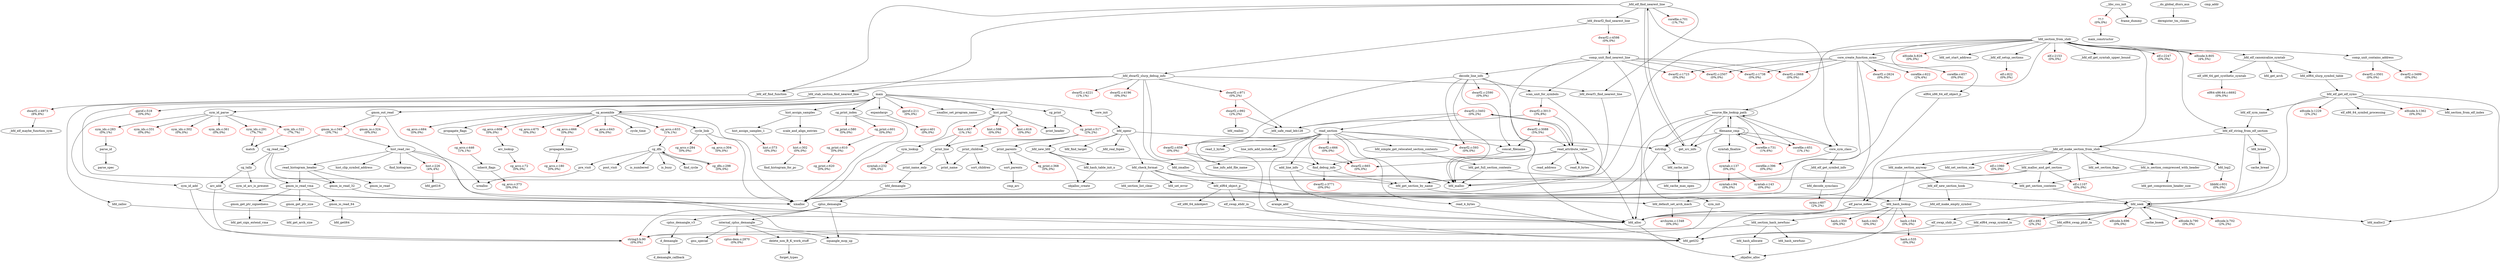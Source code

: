 digraph G {
node0 [ label="_bfd_safe_read_leb128" ];
node1 [ label="bfd_bread" ];
node2 [ label="cplus-dem.c:2870
(0%,0%)",shape="ellipse",color = "red"];
node3 [ label="cg_print.c:601 
(0%,0%)",shape="ellipse",color = "red"];
node4 [ label="bfd_elf_get_elf_syms" ];
node5 [ label="cg_dfn.c:298 
(0%,0%)",shape="ellipse",color = "red"];
node6 [ label="xrealloc" ];
node7 [ label="bfd_default_set_arch_mach" ];
node8 [ label="gmon_out_read" ];
node9 [ label="dwarf2.c:4196
(0%,0%)",shape="ellipse",color = "red"];
node10 [ label="hist.c:302
(0%,0%)",shape="ellipse",color = "red"];
node11 [ label="core_sym_class" ];
node12 [ label="dwarf2.c:3499
(0%,0%)",shape="ellipse",color = "red"];
node13 [ label="parse_id" ];
node14 [ label="libbfd.c:931 
(0%,0%)",shape="ellipse",color = "red"];
node15 [ label="_bfd_elf_find_nearest_line" ];
node16 [ label="d_demangle_callback" ];
node17 [ label="_bfd_dwarf2_slurp_debug_info" ];
node18 [ label="bfd_log2" ];
node19 [ label="elf.c:1107
(0%,0%)",shape="ellipse",color = "red"];
node20 [ label="_bfd_real_fopen" ];
node21 [ label="hist.c:373 
(0%,0%)",shape="ellipse",color = "red"];
node22 [ label="cplus_demangle" ];
node23 [ label="_bfd_elf_get_symtab_upper_bound" ];
node24 [ label="post_visit" ];
node25 [ label="cplus_demangle_v3" ];
node26 [ label="dwarf2.c:3402
(0%,2%)",shape="ellipse",color = "red"];
node27 [ label="cg_arcs.c:643 
(0%,0%)",shape="ellipse",color = "red"];
node28 [ label="sym_ids.c:302
(0%,0%)",shape="ellipse",color = "red"];
node29 [ label="dwarf2.c:666
(0%,0%)",shape="ellipse",color = "red"];
node30 [ label="bfd_elf64_object_p" ];
node31 [ label="cg_assemble" ];
node32 [ label="_bfd_new_bfd" ];
node33 [ label="symtab.c:232
(0%,0%)",shape="ellipse",color = "red"];
node34 [ label="arc_lookup" ];
node35 [ label="_bfd_elf_find_function" ];
node36 [ label="match" ];
node37 [ label="hist_assign_samples" ];
node38 [ label="gmon_io_read_32" ];
node39 [ label="bfd_get_full_section_contents" ];
node40 [ label="read_histogram_header" ];
node41 [ label="comp_unit_find_nearest_line" ];
node42 [ label="cg_print_index" ];
node43 [ label="sym_ids.c:322
(7%,7%)",shape="ellipse",color = "red"];
node44 [ label="dwarf2.c:4598
(0%,0%)",shape="ellipse",color = "red"];
node45 [ label="parse_spec" ];
node46 [ label="dwarf2.c:2507
(0%,0%)",shape="ellipse",color = "red"];
node47 [ label="bfd_elf_string_from_elf_section" ];
node48 [ label="elf.c:2247
(0%,0%)",shape="ellipse",color = "red"];
node49 [ label="bfd_getl32" ];
node50 [ label="bfd_section_from_shdr" ];
node51 [ label="cg_read_rec" ];
node52 [ label="bfd_elf64_swap_phdr_in" ];
node53 [ label="cg_dfn" ];
node54 [ label="cycle_time" ];
node55 [ label="_bfd_elf_canonicalize_symtab" ];
node56 [ label="symtab.c:137
(0%,0%)",shape="ellipse",color = "red"];
node57 [ label="bfd_set_section_flags" ];
node58 [ label="elf_x86_64_mkobject" ];
node59 [ label="find_debug_info" ];
node60 [ label="bfd_get_arch" ];
node61 [ label="elf_swap_shdr_in" ];
node62 [ label="hist_assign_samples_1" ];
node63 [ label="sym_init" ];
node64 [ label="bfd_malloc2" ];
node65 [ label="bfd_zalloc" ];
node66 [ label="cg_print.c:620
(0%,0%)",shape="ellipse",color = "red"];
node67 [ label="corefile.c:622
(2%,4%)",shape="ellipse",color = "red"];
node68 [ label="gprof.c:518 
(0%,0%)",shape="ellipse",color = "red"];
node69 [ label="gmon_io_read_64" ];
node70 [ label="symtab.c:94 
(0%,0%)",shape="ellipse",color = "red"];
node71 [ label="is_numbered" ];
node72 [ label="hist.c:657
(1%,1%)",shape="ellipse",color = "red"];
node73 [ label="syms.c:607
(2%,2%)",shape="ellipse",color = "red"];
node74 [ label="bfd_zmalloc" ];
node75 [ label="cache_bread" ];
node76 [ label="bfd_elf64_slurp_symbol_table" ];
node77 [ label="elfcode.h:1229
(2%,2%)",shape="ellipse",color = "red"];
node78 [ label="_bfd_stab_section_find_nearest_line" ];
node79 [ label="dwarf2.c:1738
(0%,0%)",shape="ellipse",color = "red"];
node80 [ label="elf_x86_64_symbol_processing" ];
node81 [ label="core_init" ];
node82 [ label="cg_arcs.c:373
(0%,0%)",shape="ellipse",color = "red"];
node83 [ label="gmon_get_ptr_signedness" ];
node84 [ label="find_histogram_for_pc" ];
node85 [ label="hist_read_rec" ];
node86 [ label="gmon_get_ptr_size" ];
node87 [ label="sym_id_add" ];
node88 [ label="sym_ids.c:361
(0%,0%)",shape="ellipse",color = "red"];
node89 [ label="bfd_simple_get_relocated_section_contents" ];
node90 [ label="symtab.c:143
(0%,0%)",shape="ellipse",color = "red"];
node91 [ label="internal_cplus_demangle" ];
node92 [ label="corefile.c:731
(1%,6%)",shape="ellipse",color = "red"];
node93 [ label="bfd_malloc_and_get_section" ];
node94 [ label="bfd_make_section_anyway" ];
node95 [ label="dwarf2.c:2668
(0%,0%)",shape="ellipse",color = "red"];
node96 [ label="squangle_mop_up" ];
node97 [ label="read_2_bytes" ];
node98 [ label="hash.c:443
(0%,0%)",shape="ellipse",color = "red"];
node99 [ label="bfd_elf64_swap_symbol_in" ];
node100 [ label="decode_line_info" ];
node101 [ label="bfd_check_format" ];
node102 [ label="elfcode.h:805
(4%,5%)",shape="ellipse",color = "red"];
node103 [ label="gmon_io.c:345
(3%,7%)",shape="ellipse",color = "red"];
node104 [ label="cg_arcs.c:304
(0%,0%)",shape="ellipse",color = "red"];
node105 [ label="scale_and_align_entries" ];
node106 [ label="cg_arcs.c:180
(0%,0%)",shape="ellipse",color = "red"];
node107 [ label="cg_arcs.c:684 
(0%,0%)",shape="ellipse",color = "red"];
node108 [ label="sym_ids.c:283 
(0%,1%)",shape="ellipse",color = "red"];
node109 [ label="bfd_getl64" ];
node110 [ label="??:?
(0%,0%)",shape="ellipse",color = "red"];
node111 [ label="elf.c:822
(0%,0%)",shape="ellipse",color = "red"];
node112 [ label="read_attribute_value" ];
node113 [ label="cg_print.c:368
(0%,0%)",shape="ellipse",color = "red"];
node114 [ label="concat_filename" ];
node115 [ label="bfd_get_section_by_name" ];
node116 [ label="dwarf2.c:1723
(0%,0%)",shape="ellipse",color = "red"];
node117 [ label="cg_arcs.c:284
(0%,0%)",shape="ellipse",color = "red"];
node118 [ label="bfd_hash_allocate" ];
node119 [ label="archures.c:1348
(0%,0%)",shape="ellipse",color = "red"];
node120 [ label="dwarf2.c:4973
(8%,8%)",shape="ellipse",color = "red"];
node121 [ label="bfd_get_sign_extend_vma" ];
node122 [ label="frame_dummy" ];
node123 [ label="comp_unit_contains_address" ];
node124 [ label="__do_global_dtors_aux" ];
node125 [ label="bfd_cache_max_open" ];
node126 [ label="bfd_realloc" ];
node127 [ label="main_constructor" ];
node128 [ label="scan_unit_for_symbols" ];
node129 [ label="dwarf2.c:659
(0%,0%)",shape="ellipse",color = "red"];
node130 [ label="print_parents" ];
node131 [ label="dwarf2.c:2590
(0%,0%)",shape="ellipse",color = "red"];
node132 [ label="xmalloc" ];
node133 [ label="bfd_openr" ];
node134 [ label="sym_ids.c:291
(7%,7%)",shape="ellipse",color = "red"];
node135 [ label="bfd_hash_table_init_n" ];
node136 [ label="elf_swap_ehdr_in" ];
node137 [ label="gmon_io_read" ];
node138 [ label="delete_non_B_K_work_stuff" ];
node139 [ label="corefile.c:657
(0%,0%)",shape="ellipse",color = "red"];
node140 [ label="cg_arcs.c:608
(0%,0%)",shape="ellipse",color = "red"];
node141 [ label="elfcode.h:696 
(0%,0%)",shape="ellipse",color = "red"];
node142 [ label="_bfd_dwarf2_find_nearest_line" ];
node143 [ label="elfcode.h:1362
(0%,0%)",shape="ellipse",color = "red"];
node144 [ label="forget_types" ];
node145 [ label="_bfd_dwarf1_find_nearest_line" ];
node146 [ label="hist.c:226
(4%,4%)",shape="ellipse",color = "red"];
node147 [ label="bfd_is_section_compressed_with_header" ];
node148 [ label="hist_clip_symbol_address" ];
node149 [ label="bfd_set_section_size" ];
node150 [ label="elf_x86_64_get_synthetic_symtab" ];
node151 [ label="cg_arcs.c:72
(0%,0%)",shape="ellipse",color = "red"];
node152 [ label="bfd_section_hash_newfunc" ];
node153 [ label="bfd_malloc" ];
node154 [ label="elf_parse_notes" ];
node155 [ label="print_name" ];
node156 [ label="bfd_decode_symclass" ];
node157 [ label="_bfd_elf_maybe_function_sym" ];
node158 [ label="bfd_alloc" ];
node159 [ label="source_file_lookup_path" ];
node160 [ label="sort_children" ];
node161 [ label="elf.c:1060
(0%,0%)",shape="ellipse",color = "red"];
node162 [ label="is_busy" ];
node163 [ label="gmon_io_read_vma" ];
node164 [ label="hash.c:535 
(0%,0%)",shape="ellipse",color = "red"];
node165 [ label="pre_visit" ];
node166 [ label="cg_print.c:580 
(0%,0%)",shape="ellipse",color = "red"];
node167 [ label="sym_lookup" ];
node168 [ label="cg_print.c:610
(0%,0%)",shape="ellipse",color = "red"];
node169 [ label="corefile.c:651 
(1%,1%)",shape="ellipse",color = "red"];
node170 [ label="bfd_cache_init" ];
node171 [ label="bfd_get_arch_size" ];
node172 [ label="expandargv" ];
node173 [ label="corefile.c:701
(1%,7%)",shape="ellipse",color = "red"];
node174 [ label="cg_print" ];
node175 [ label="elfcode.h:828
(0%,0%)",shape="ellipse",color = "red"];
node176 [ label="dwarf2.c:971
(0%,2%)",shape="ellipse",color = "red"];
node177 [ label="filename_cmp" ];
node178 [ label="print_children" ];
node179 [ label="hash.c:350
(0%,0%)",shape="ellipse",color = "red"];
node180 [ label="bfd_section_list_clear" ];
node181 [ label="bfd_demangle" ];
node182 [ label="read_8_bytes" ];
node183 [ label="cache_bseek" ];
node184 [ label="dwarf2.c:3088
(5%,5%)",shape="ellipse",color = "red"];
node185 [ label="print_line" ];
node186 [ label="gmon_io.c:324 
(0%,0%)",shape="ellipse",color = "red"];
node187 [ label="gnu_special" ];
node188 [ label="bfd_set_start_address" ];
node189 [ label="main" ];
node190 [ label="bfd_find_target" ];
node191 [ label="_bfd_elf_make_section_from_shdr" ];
node192 [ label="hist.c:598 
(0%,0%)",shape="ellipse",color = "red"];
node193 [ label="core_create_function_syms" ];
node194 [ label="line_info_add_include_dir" ];
node195 [ label="read_4_bytes" ];
node196 [ label="inherit_flags" ];
node197 [ label="elfcode.h:790
(0%,0%)",shape="ellipse",color = "red"];
node198 [ label="_bfd_elf_make_empty_symbol" ];
node199 [ label="_bfd_elf_get_symbol_info" ];
node200 [ label="print_name_only" ];
node201 [ label="bfd_hash_lookup" ];
node202 [ label="arc_add" ];
node203 [ label="gprof.c:211
(0%,0%)",shape="ellipse",color = "red"];
node204 [ label="string3.h:90
(0%,0%)",shape="ellipse",color = "red"];
node205 [ label="read_address" ];
node206 [ label="cmp_addr" ];
node207 [ label="hist.c:616
(0%,0%)",shape="ellipse",color = "red"];
node208 [ label="cg_arcs.c:666 
(0%,0%)",shape="ellipse",color = "red"];
node209 [ label="propagate_time" ];
node210 [ label="propagate_flags" ];
node211 [ label="sym_id_arc_is_present" ];
node212 [ label="print_header" ];
node213 [ label="read_section" ];
node214 [ label="__libc_csu_init" ];
node215 [ label="line_info_add_file_name" ];
node216 [ label="arange_add" ];
node217 [ label="dwarf2.c:3771
(0%,0%)",shape="ellipse",color = "red"];
node218 [ label="xmalloc_set_program_name" ];
node219 [ label="cg_arcs.c:675 
(0%,0%)",shape="ellipse",color = "red"];
node220 [ label="bfd_section_from_elf_index" ];
node221 [ label="_objalloc_alloc" ];
node222 [ label="bfd_set_error" ];
node223 [ label="dwarf2.c:665
(0%,0%)",shape="ellipse",color = "red"];
node224 [ label="bfd_get_section_contents" ];
node225 [ label="xstrdup" ];
node226 [ label="dwarf2.c:2624
(0%,0%)",shape="ellipse",color = "red"];
node227 [ label="d_demangle" ];
node228 [ label="cycle_link" ];
node229 [ label="cg_arcs.c:446
(1%,1%)",shape="ellipse",color = "red"];
node230 [ label="cg_arcs.c:633
(1%,1%)",shape="ellipse",color = "red"];
node231 [ label="corefile.c:396 
(0%,0%)",shape="ellipse",color = "red"];
node232 [ label="bfd_seek" ];
node233 [ label="dwarf2.c:593
(0%,0%)",shape="ellipse",color = "red"];
node234 [ label="_bfd_elf_new_section_hook" ];
node235 [ label="sort_parents" ];
node236 [ label="_bfd_elf_setup_sections" ];
node237 [ label="hash.c:544
(0%,0%)",shape="ellipse",color = "red"];
node238 [ label="elf64_x86_64_elf_object_p" ];
node239 [ label="argv.c:401
(0%,0%)",shape="ellipse",color = "red"];
node240 [ label="sym_ids.c:331
(0%,0%)",shape="ellipse",color = "red"];
node241 [ label="cmp_arc" ];
node242 [ label="dwarf2.c:4221
(1%,1%)",shape="ellipse",color = "red"];
node243 [ label="symtab_finalize" ];
node244 [ label="deregister_tm_clones" ];
node245 [ label="get_src_info" ];
node246 [ label="bfd_hash_newfunc" ];
node247 [ label="bfd_getl16" ];
node248 [ label="elfcode.h:702
(2%,2%)",shape="ellipse",color = "red"];
node249 [ label="elf.c:2153
(0%,0%)",shape="ellipse",color = "red"];
node250 [ label="hist_print" ];
node251 [ label="elf.c:492
(2%,2%)",shape="ellipse",color = "red"];
node252 [ label="cg_tally" ];
node253 [ label="dwarf2.c:3013
(3%,8%)",shape="ellipse",color = "red"];
node254 [ label="find_cycle" ];
node255 [ label="dwarf2.c:992
(2%,2%)",shape="ellipse",color = "red"];
node256 [ label="add_line_info" ];
node257 [ label="dwarf2.c:3501
(0%,0%)",shape="ellipse",color = "red"];
node258 [ label="objalloc_create" ];
node259 [ label="sym_id_parse" ];
node260 [ label="bfd_elf_sym_name" ];
node261 [ label="elf64-x86-64.c:6692
(0%,0%)",shape="ellipse",color = "red"];
node262 [ label="find_histogram" ];
node263 [ label="bfd_get_compression_header_size" ];
node264 [ label="cg_print.c:517 
(2%,2%)",shape="ellipse",color = "red"];
node93 -> node154
node50 -> node249
node201 -> node98
node93 -> node153
node172 -> node239
node177 -> node169
node15 -> node35
node213 -> node115
node1 -> node75
node17 -> node9
node100 -> node131
node232 -> node248
node51 -> node163
node30 -> node58
node232 -> node183
node165 -> node6
node30 -> node7
node85 -> node146
node44 -> node41
node189 -> node31
node136 -> node49
node259 -> node240
node112 -> node223
node193 -> node79
node193 -> node139
node232 -> node141
node177 -> node243
node15 -> node11
node10 -> node84
node129 -> node215
node238 -> node7
node177 -> node92
node100 -> node233
node237 -> node164
node38 -> node49
node202 -> node132
node214 -> node122
node232 -> node52
node100 -> node153
node4 -> node260
node15 -> node245
node50 -> node193
node185 -> node200
node50 -> node236
node86 -> node171
node159 -> node245
node7 -> node119
node53 -> node71
node65 -> node158
node30 -> node232
node31 -> node219
node130 -> node235
node228 -> node117
node256 -> node158
node17 -> node176
node189 -> node250
node42 -> node132
node224 -> node232
node232 -> node158
node4 -> node220
node85 -> node6
node112 -> node59
node234 -> node198
node135 -> node258
node72 -> node185
node4 -> node64
node42 -> node166
node195 -> node49
node39 -> node153
node4 -> node80
node40 -> node137
node41 -> node100
node53 -> node24
node26 -> node0
node31 -> node210
node163 -> node69
node193 -> node116
node47 -> node158
node89 -> node39
node41 -> node153
node163 -> node83
node216 -> node158
node189 -> node203
node177 -> node159
node112 -> node182
node168 -> node66
node31 -> node27
node252 -> node211
node41 -> node128
node189 -> node259
node193 -> node132
node189 -> node8
node154 -> node158
node91 -> node96
node37 -> node105
node18 -> node14
node213 -> node158
node147 -> node263
node159 -> node92
node193 -> node95
node41 -> node95
node189 -> node218
node17 -> node59
node201 -> node152
node150 -> node261
node87 -> node204
node152 -> node204
node232 -> node99
node94 -> node201
node163 -> node86
node102 -> node50
node264 -> node185
node159 -> node159
node159 -> node11
node260 -> node47
node189 -> node37
node85 -> node40
node142 -> node44
node100 -> node158
node133 -> node225
node128 -> node153
node41 -> node79
node177 -> node245
node181 -> node22
node3 -> node168
node100 -> node114
node101 -> node180
node93 -> node19
node50 -> node115
node93 -> node224
node225 -> node170
node214 -> node110
node110 -> node127
node78 -> node65
node39 -> node224
node11 -> node231
node253 -> node184
node167 -> node33
node43 -> node36
node32 -> node258
node105 -> node10
node53 -> node162
node128 -> node253
node15 -> node145
node76 -> node4
node213 -> node29
node191 -> node161
node63 -> node204
node176 -> node255
node72 -> node167
node101 -> node222
node50 -> node132
node191 -> node93
node83 -> node121
node185 -> node155
node112 -> node158
node202 -> node204
node230 -> node53
node133 -> node32
node17 -> node145
node232 -> node64
node100 -> node129
node129 -> node223
node59 -> node115
node41 -> node116
node191 -> node154
node133 -> node20
node17 -> node153
node74 -> node153
node201 -> node179
node140 -> node34
node15 -> node173
node78 -> node115
node235 -> node241
node170 -> node125
node174 -> node212
node123 -> node12
node17 -> node78
node11 -> node199
node26 -> node213
node154 -> node49
node250 -> node192
node232 -> node197
node191 -> node147
node184 -> node114
node25 -> node227
node256 -> node153
node232 -> node251
node50 -> node159
node133 -> node101
node50 -> node188
node191 -> node149
node227 -> node16
node232 -> node61
node159 -> node132
node81 -> node133
node177 -> node11
node50 -> node102
node255 -> node0
node120 -> node157
node22 -> node25
node176 -> node0
node213 -> node195
node31 -> node54
node40 -> node38
node255 -> node126
node41 -> node158
node114 -> node153
node196 -> node82
node4 -> node143
node91 -> node2
node118 -> node221
node91 -> node187
node26 -> node112
node99 -> node49
node100 -> node128
node177 -> node132
node213 -> node256
node243 -> node56
node8 -> node186
node22 -> node96
node47 -> node232
node259 -> node88
node184 -> node112
node15 -> node78
node236 -> node111
node32 -> node74
node201 -> node221
node250 -> node132
node213 -> node233
node130 -> node113
node189 -> node42
node31 -> node107
node259 -> node43
node159 -> node63
node200 -> node181
node85 -> node262
node253 -> node112
node50 -> node123
node191 -> node19
node30 -> node136
node193 -> node226
node152 -> node118
node52 -> node49
node17 -> node35
node189 -> node174
node103 -> node85
node232 -> node232
node101 -> node30
node55 -> node150
node209 -> node106
node250 -> node207
node138 -> node144
node177 -> node177
node156 -> node73
node103 -> node51
node210 -> node229
node142 -> node17
node5 -> node53
node50 -> node175
node133 -> node190
node85 -> node148
node47 -> node1
node87 -> node132
node178 -> node155
node41 -> node46
node225 -> node132
node47 -> node191
node213 -> node59
node228 -> node132
node31 -> node208
node191 -> node94
node35 -> node120
node159 -> node177
node108 -> node13
node252 -> node202
node112 -> node205
node59 -> node217
node147 -> node224
node69 -> node109
node53 -> node254
node191 -> node18
node42 -> node3
node201 -> node237
node40 -> node163
node259 -> node28
node115 -> node201
node34 -> node151
node62 -> node21
node213 -> node114
node159 -> node225
node29 -> node223
node250 -> node72
node56 -> node70
node55 -> node76
node31 -> node230
node213 -> node194
node53 -> node5
node158 -> node221
node17 -> node242
node250 -> node212
node253 -> node0
node177 -> node225
node123 -> node257
node50 -> node23
node50 -> node191
node159 -> node169
node134 -> node36
node174 -> node264
node213 -> node89
node32 -> node135
node55 -> node60
node199 -> node156
node259 -> node134
node15 -> node142
node259 -> node108
node56 -> node90
node31 -> node132
node193 -> node46
node264 -> node130
node53 -> node165
node189 -> node81
node8 -> node49
node51 -> node252
node31 -> node140
node208 -> node209
node112 -> node26
node228 -> node104
node213 -> node216
node213 -> node129
node94 -> node234
node152 -> node246
node50 -> node48
node264 -> node178
node145 -> node115
node245 -> node15
node22 -> node204
node91 -> node138
node22 -> node91
node13 -> node45
node229 -> node196
node61 -> node49
node68 -> node87
node213 -> node97
node189 -> node172
node50 -> node47
node193 -> node158
node124 -> node244
node146 -> node247
node50 -> node238
node178 -> node160
node193 -> node67
node191 -> node57
node51 -> node38
node8 -> node103
node50 -> node55
node4 -> node77
node189 -> node68
node85 -> node132
node4 -> node232
node31 -> node228
node37 -> node62
node101 -> node232
}
